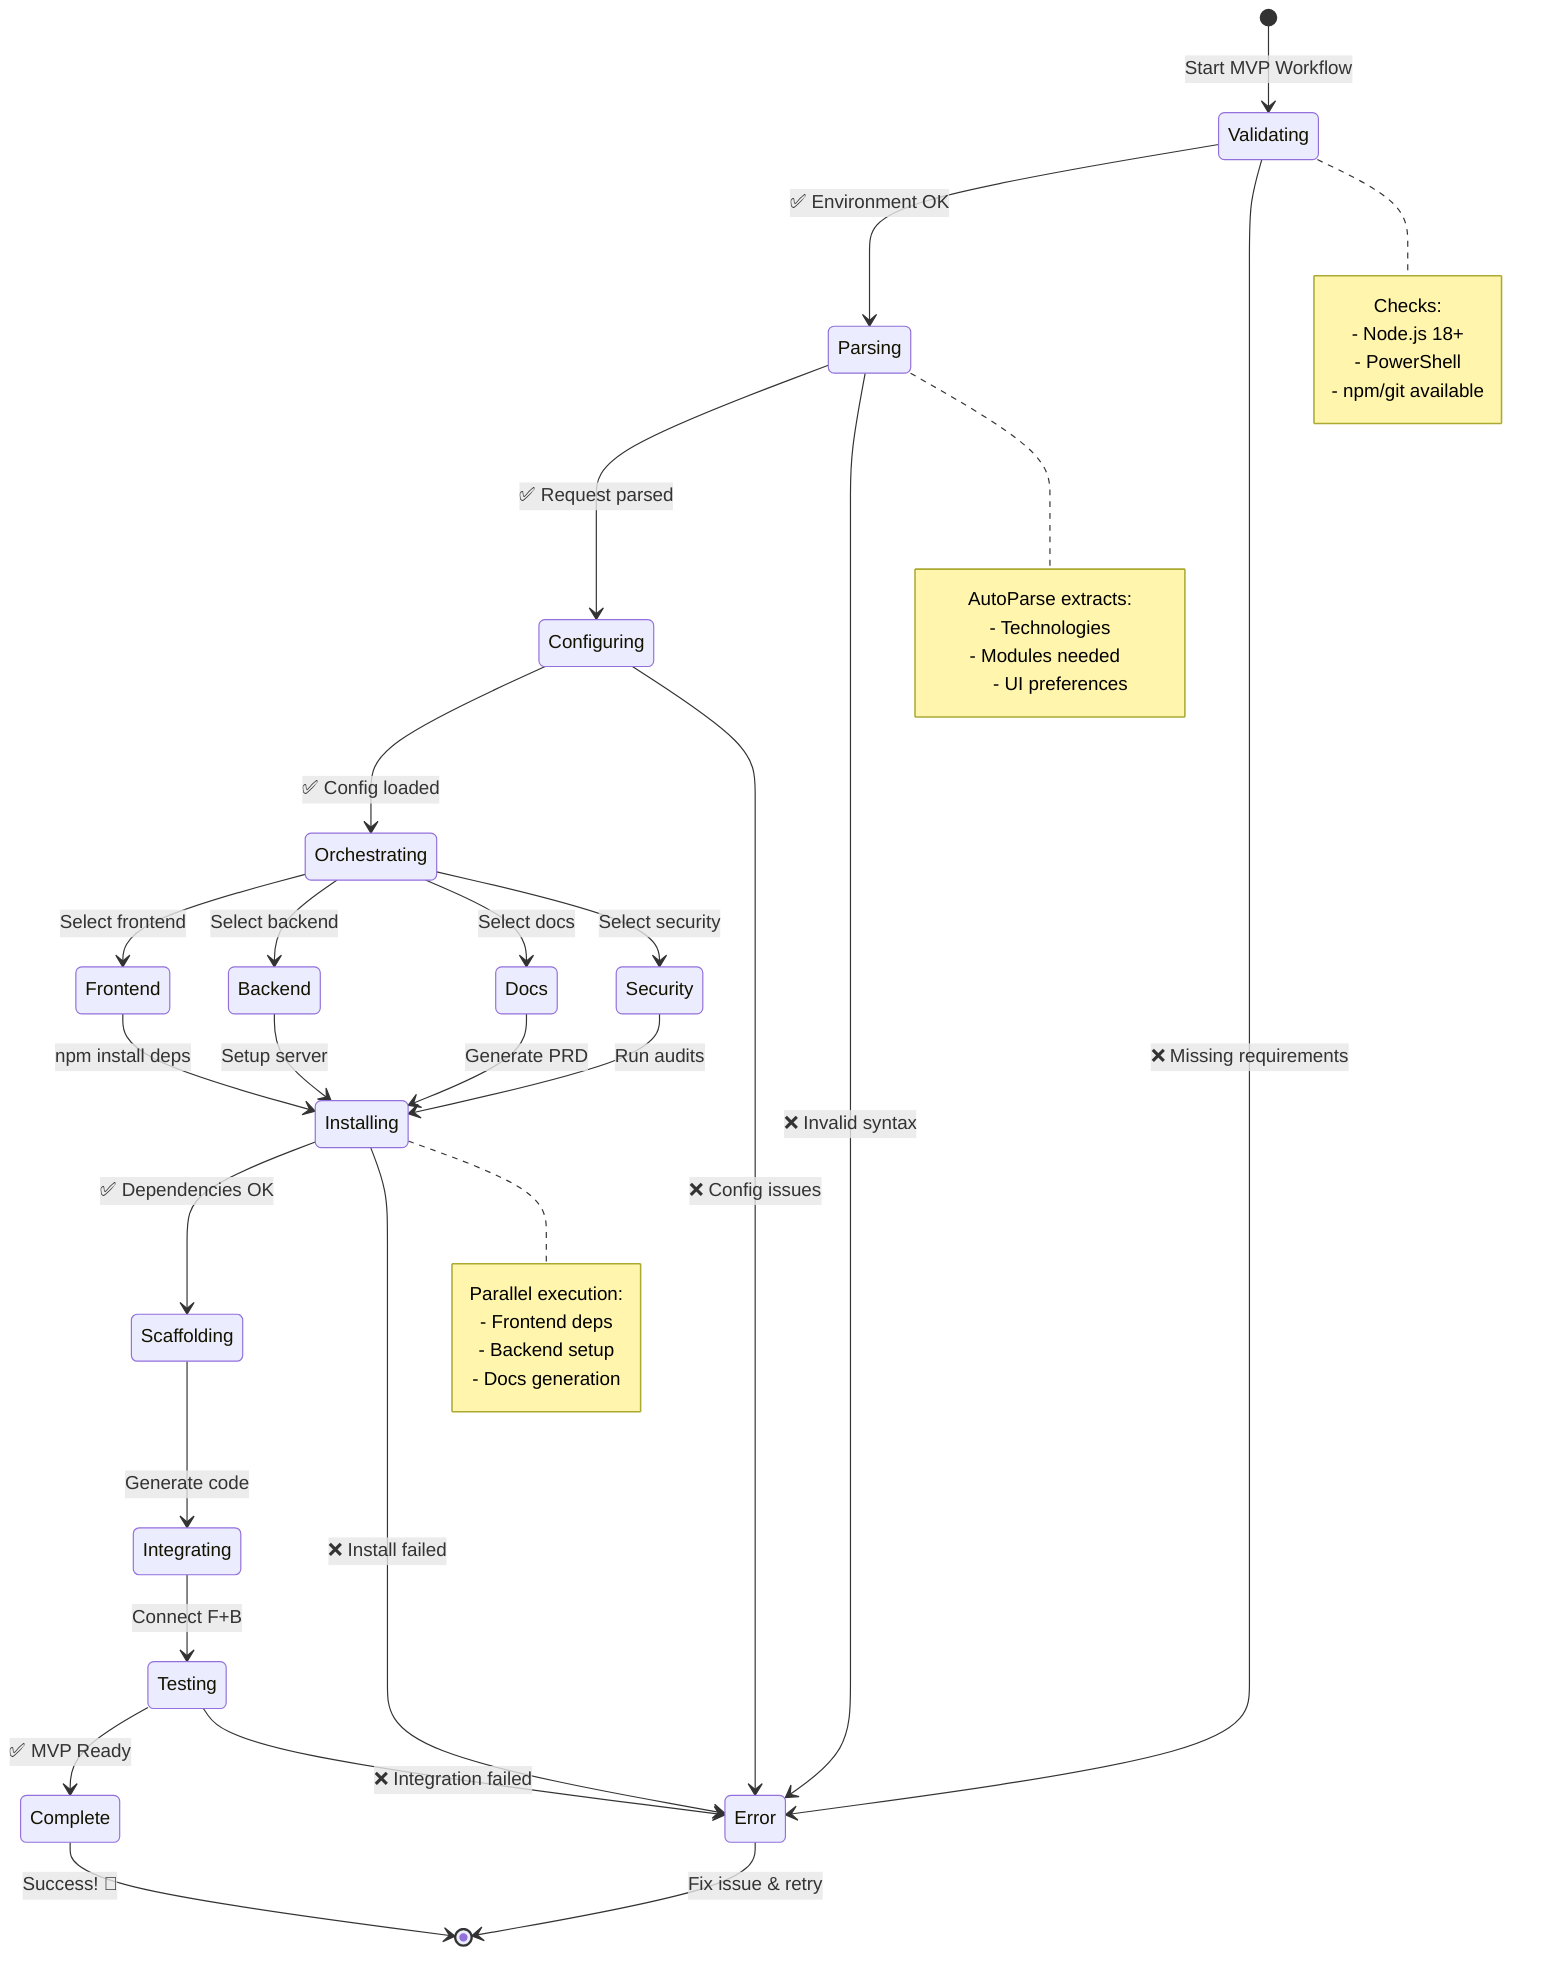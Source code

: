 stateDiagram-v2
  [*] --> Validating: Start MVP Workflow

  Validating --> Parsing: ✅ Environment OK
  Validating --> Error: ❌ Missing requirements

  Parsing --> Configuring: ✅ Request parsed
  Parsing --> Error: ❌ Invalid syntax

  Configuring --> Orchestrating: ✅ Config loaded
  Configuring --> Error: ❌ Config issues

  Orchestrating --> Frontend: Select frontend
  Orchestrating --> Backend: Select backend  
  Orchestrating --> Docs: Select docs
  Orchestrating --> Security: Select security

  Frontend --> Installing: npm install deps
  Backend --> Installing: Setup server
  Docs --> Installing: Generate PRD
  Security --> Installing: Run audits

  Installing --> Scaffolding: ✅ Dependencies OK
  Installing --> Error: ❌ Install failed

  Scaffolding --> Integrating: Generate code
  Integrating --> Testing: Connect F+B
  Testing --> Complete: ✅ MVP Ready
  Testing --> Error: ❌ Integration failed

  Error --> [*]: Fix issue & retry
  Complete --> [*]: Success! 🎉

  note right of Validating
    Checks:
    - Node.js 18+
    - PowerShell
    - npm/git available
  end note

  note right of Parsing
    AutoParse extracts:
    - Technologies
    - Modules needed  
    - UI preferences
  end note

  note right of Installing
    Parallel execution:
    - Frontend deps
    - Backend setup
    - Docs generation
  end note